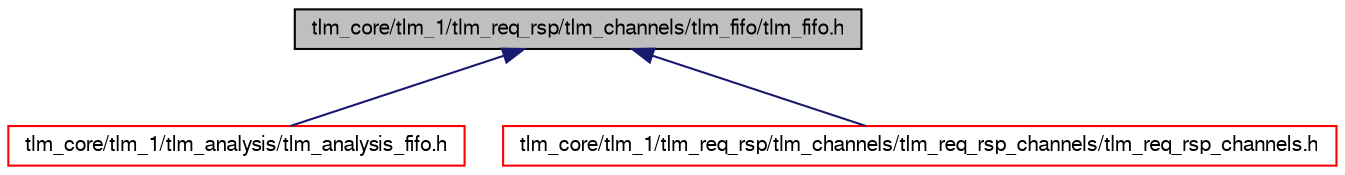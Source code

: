 digraph G
{
  edge [fontname="FreeSans",fontsize="10",labelfontname="FreeSans",labelfontsize="10"];
  node [fontname="FreeSans",fontsize="10",shape=record];
  Node1 [label="tlm_core/tlm_1/tlm_req_rsp/tlm_channels/tlm_fifo/tlm_fifo.h",height=0.2,width=0.4,color="black", fillcolor="grey75", style="filled" fontcolor="black"];
  Node1 -> Node2 [dir=back,color="midnightblue",fontsize="10",style="solid",fontname="FreeSans"];
  Node2 [label="tlm_core/tlm_1/tlm_analysis/tlm_analysis_fifo.h",height=0.2,width=0.4,color="red", fillcolor="white", style="filled",URL="$a00124.html"];
  Node1 -> Node3 [dir=back,color="midnightblue",fontsize="10",style="solid",fontname="FreeSans"];
  Node3 [label="tlm_core/tlm_1/tlm_req_rsp/tlm_channels/tlm_req_rsp_channels/tlm_req_rsp_channels.h",height=0.2,width=0.4,color="red", fillcolor="white", style="filled",URL="$a00140.html"];
}
